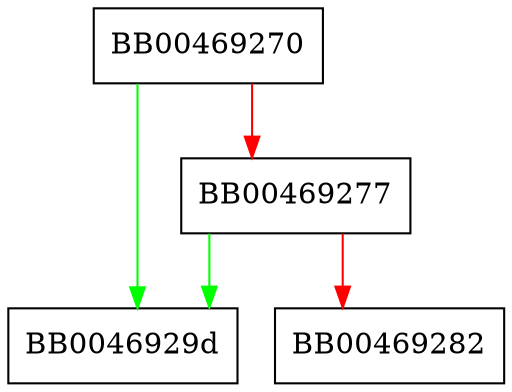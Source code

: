 digraph parse_yesno {
  node [shape="box"];
  graph [splines=ortho];
  BB00469270 -> BB0046929d [color="green"];
  BB00469270 -> BB00469277 [color="red"];
  BB00469277 -> BB0046929d [color="green"];
  BB00469277 -> BB00469282 [color="red"];
}